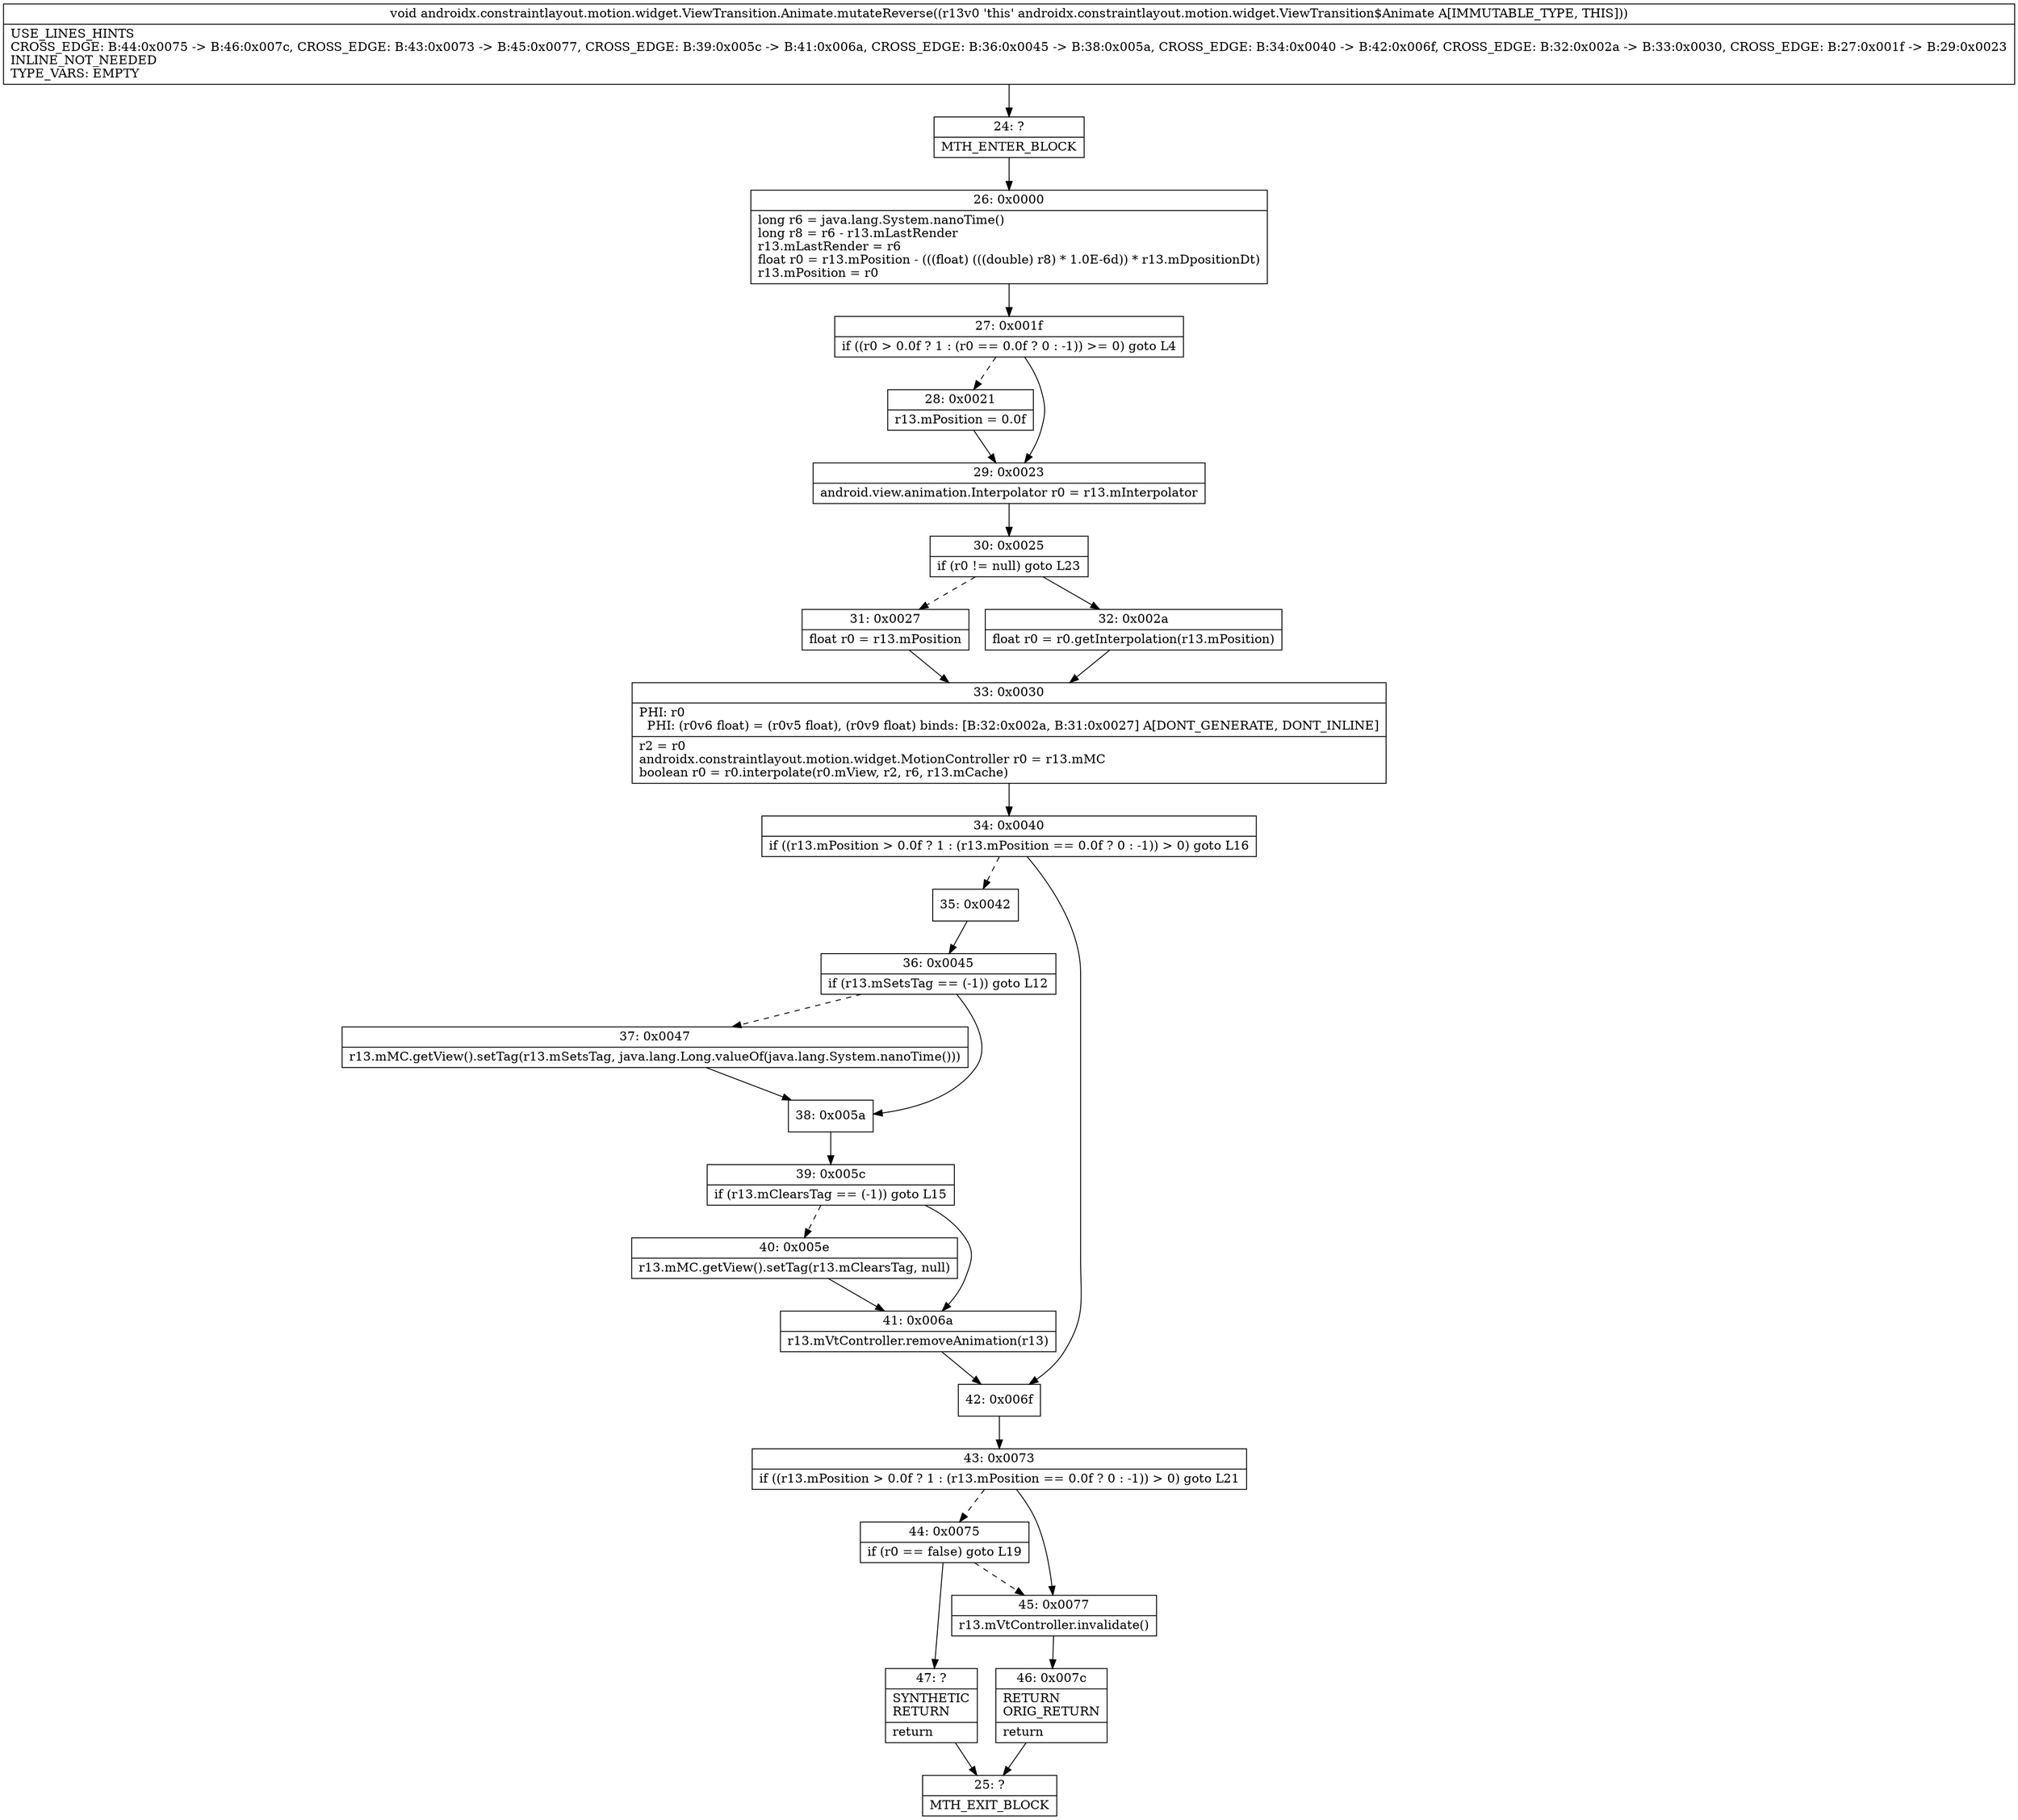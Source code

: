 digraph "CFG forandroidx.constraintlayout.motion.widget.ViewTransition.Animate.mutateReverse()V" {
Node_24 [shape=record,label="{24\:\ ?|MTH_ENTER_BLOCK\l}"];
Node_26 [shape=record,label="{26\:\ 0x0000|long r6 = java.lang.System.nanoTime()\llong r8 = r6 \- r13.mLastRender\lr13.mLastRender = r6\lfloat r0 = r13.mPosition \- (((float) (((double) r8) * 1.0E\-6d)) * r13.mDpositionDt)\lr13.mPosition = r0\l}"];
Node_27 [shape=record,label="{27\:\ 0x001f|if ((r0 \> 0.0f ? 1 : (r0 == 0.0f ? 0 : \-1)) \>= 0) goto L4\l}"];
Node_28 [shape=record,label="{28\:\ 0x0021|r13.mPosition = 0.0f\l}"];
Node_29 [shape=record,label="{29\:\ 0x0023|android.view.animation.Interpolator r0 = r13.mInterpolator\l}"];
Node_30 [shape=record,label="{30\:\ 0x0025|if (r0 != null) goto L23\l}"];
Node_31 [shape=record,label="{31\:\ 0x0027|float r0 = r13.mPosition\l}"];
Node_33 [shape=record,label="{33\:\ 0x0030|PHI: r0 \l  PHI: (r0v6 float) = (r0v5 float), (r0v9 float) binds: [B:32:0x002a, B:31:0x0027] A[DONT_GENERATE, DONT_INLINE]\l|r2 = r0\landroidx.constraintlayout.motion.widget.MotionController r0 = r13.mMC\lboolean r0 = r0.interpolate(r0.mView, r2, r6, r13.mCache)\l}"];
Node_34 [shape=record,label="{34\:\ 0x0040|if ((r13.mPosition \> 0.0f ? 1 : (r13.mPosition == 0.0f ? 0 : \-1)) \> 0) goto L16\l}"];
Node_35 [shape=record,label="{35\:\ 0x0042}"];
Node_36 [shape=record,label="{36\:\ 0x0045|if (r13.mSetsTag == (\-1)) goto L12\l}"];
Node_37 [shape=record,label="{37\:\ 0x0047|r13.mMC.getView().setTag(r13.mSetsTag, java.lang.Long.valueOf(java.lang.System.nanoTime()))\l}"];
Node_38 [shape=record,label="{38\:\ 0x005a}"];
Node_39 [shape=record,label="{39\:\ 0x005c|if (r13.mClearsTag == (\-1)) goto L15\l}"];
Node_40 [shape=record,label="{40\:\ 0x005e|r13.mMC.getView().setTag(r13.mClearsTag, null)\l}"];
Node_41 [shape=record,label="{41\:\ 0x006a|r13.mVtController.removeAnimation(r13)\l}"];
Node_42 [shape=record,label="{42\:\ 0x006f}"];
Node_43 [shape=record,label="{43\:\ 0x0073|if ((r13.mPosition \> 0.0f ? 1 : (r13.mPosition == 0.0f ? 0 : \-1)) \> 0) goto L21\l}"];
Node_44 [shape=record,label="{44\:\ 0x0075|if (r0 == false) goto L19\l}"];
Node_47 [shape=record,label="{47\:\ ?|SYNTHETIC\lRETURN\l|return\l}"];
Node_25 [shape=record,label="{25\:\ ?|MTH_EXIT_BLOCK\l}"];
Node_45 [shape=record,label="{45\:\ 0x0077|r13.mVtController.invalidate()\l}"];
Node_46 [shape=record,label="{46\:\ 0x007c|RETURN\lORIG_RETURN\l|return\l}"];
Node_32 [shape=record,label="{32\:\ 0x002a|float r0 = r0.getInterpolation(r13.mPosition)\l}"];
MethodNode[shape=record,label="{void androidx.constraintlayout.motion.widget.ViewTransition.Animate.mutateReverse((r13v0 'this' androidx.constraintlayout.motion.widget.ViewTransition$Animate A[IMMUTABLE_TYPE, THIS]))  | USE_LINES_HINTS\lCROSS_EDGE: B:44:0x0075 \-\> B:46:0x007c, CROSS_EDGE: B:43:0x0073 \-\> B:45:0x0077, CROSS_EDGE: B:39:0x005c \-\> B:41:0x006a, CROSS_EDGE: B:36:0x0045 \-\> B:38:0x005a, CROSS_EDGE: B:34:0x0040 \-\> B:42:0x006f, CROSS_EDGE: B:32:0x002a \-\> B:33:0x0030, CROSS_EDGE: B:27:0x001f \-\> B:29:0x0023\lINLINE_NOT_NEEDED\lTYPE_VARS: EMPTY\l}"];
MethodNode -> Node_24;Node_24 -> Node_26;
Node_26 -> Node_27;
Node_27 -> Node_28[style=dashed];
Node_27 -> Node_29;
Node_28 -> Node_29;
Node_29 -> Node_30;
Node_30 -> Node_31[style=dashed];
Node_30 -> Node_32;
Node_31 -> Node_33;
Node_33 -> Node_34;
Node_34 -> Node_35[style=dashed];
Node_34 -> Node_42;
Node_35 -> Node_36;
Node_36 -> Node_37[style=dashed];
Node_36 -> Node_38;
Node_37 -> Node_38;
Node_38 -> Node_39;
Node_39 -> Node_40[style=dashed];
Node_39 -> Node_41;
Node_40 -> Node_41;
Node_41 -> Node_42;
Node_42 -> Node_43;
Node_43 -> Node_44[style=dashed];
Node_43 -> Node_45;
Node_44 -> Node_45[style=dashed];
Node_44 -> Node_47;
Node_47 -> Node_25;
Node_45 -> Node_46;
Node_46 -> Node_25;
Node_32 -> Node_33;
}

